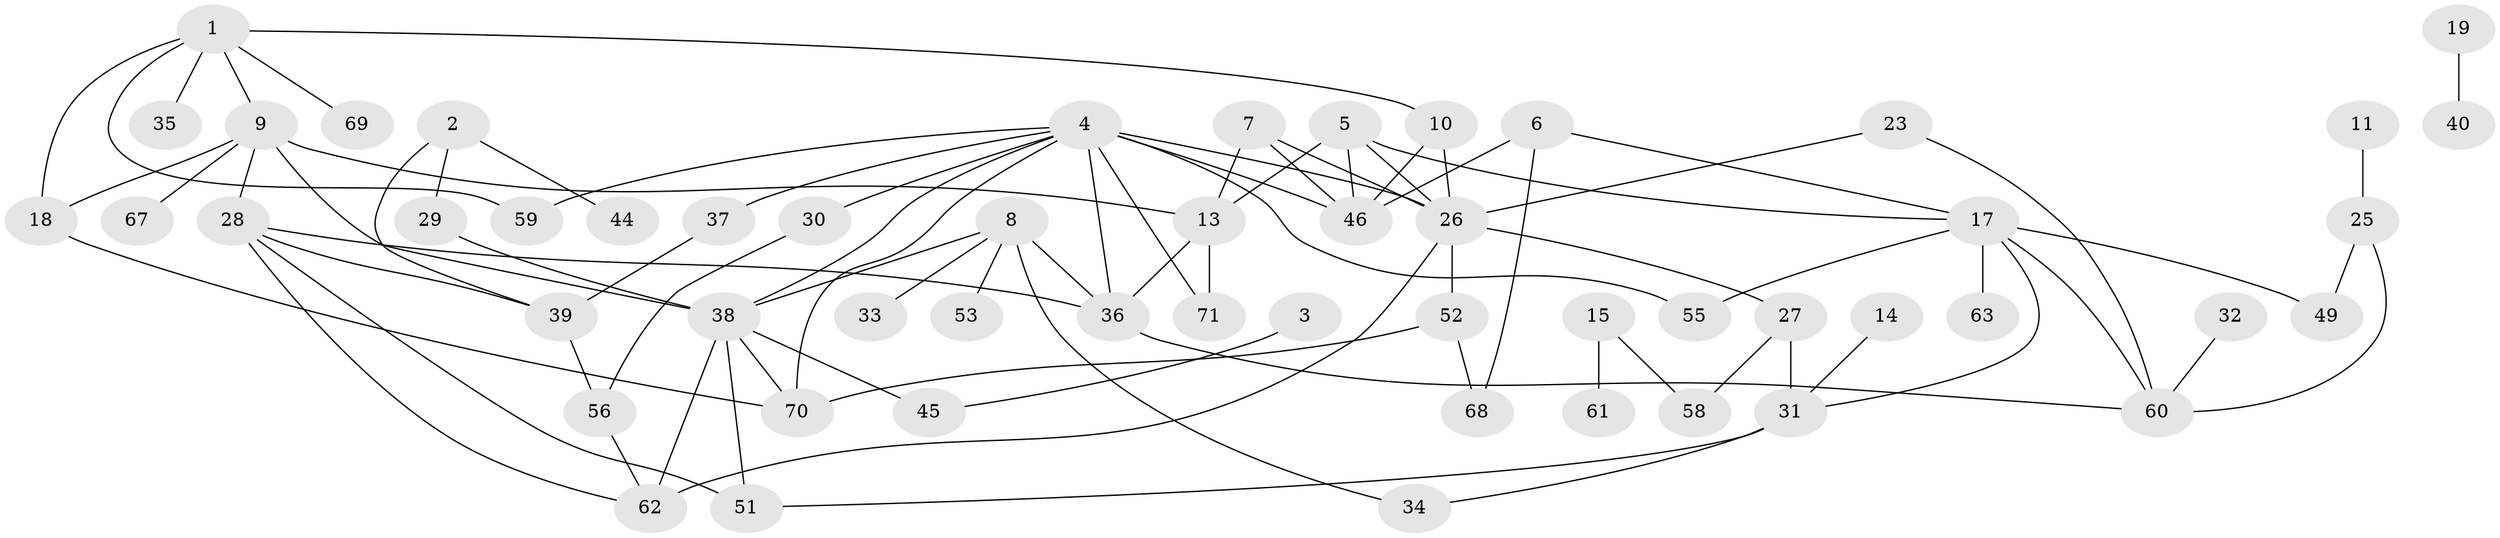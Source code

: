 // original degree distribution, {4: 0.1111111111111111, 3: 0.2361111111111111, 1: 0.2361111111111111, 2: 0.2361111111111111, 0: 0.1111111111111111, 5: 0.04861111111111111, 6: 0.013888888888888888, 7: 0.006944444444444444}
// Generated by graph-tools (version 1.1) at 2025/33/03/09/25 02:33:36]
// undirected, 54 vertices, 83 edges
graph export_dot {
graph [start="1"]
  node [color=gray90,style=filled];
  1;
  2;
  3;
  4;
  5;
  6;
  7;
  8;
  9;
  10;
  11;
  13;
  14;
  15;
  17;
  18;
  19;
  23;
  25;
  26;
  27;
  28;
  29;
  30;
  31;
  32;
  33;
  34;
  35;
  36;
  37;
  38;
  39;
  40;
  44;
  45;
  46;
  49;
  51;
  52;
  53;
  55;
  56;
  58;
  59;
  60;
  61;
  62;
  63;
  67;
  68;
  69;
  70;
  71;
  1 -- 9 [weight=1.0];
  1 -- 10 [weight=1.0];
  1 -- 18 [weight=1.0];
  1 -- 35 [weight=1.0];
  1 -- 59 [weight=1.0];
  1 -- 69 [weight=1.0];
  2 -- 29 [weight=1.0];
  2 -- 39 [weight=1.0];
  2 -- 44 [weight=1.0];
  3 -- 45 [weight=1.0];
  4 -- 26 [weight=2.0];
  4 -- 30 [weight=1.0];
  4 -- 36 [weight=1.0];
  4 -- 37 [weight=1.0];
  4 -- 38 [weight=2.0];
  4 -- 46 [weight=1.0];
  4 -- 55 [weight=2.0];
  4 -- 59 [weight=1.0];
  4 -- 70 [weight=1.0];
  4 -- 71 [weight=1.0];
  5 -- 13 [weight=1.0];
  5 -- 17 [weight=1.0];
  5 -- 26 [weight=1.0];
  5 -- 46 [weight=1.0];
  6 -- 17 [weight=1.0];
  6 -- 46 [weight=2.0];
  6 -- 68 [weight=1.0];
  7 -- 13 [weight=1.0];
  7 -- 26 [weight=1.0];
  7 -- 46 [weight=1.0];
  8 -- 33 [weight=1.0];
  8 -- 34 [weight=1.0];
  8 -- 36 [weight=1.0];
  8 -- 38 [weight=1.0];
  8 -- 53 [weight=1.0];
  9 -- 13 [weight=1.0];
  9 -- 18 [weight=1.0];
  9 -- 28 [weight=1.0];
  9 -- 38 [weight=1.0];
  9 -- 67 [weight=1.0];
  10 -- 26 [weight=1.0];
  10 -- 46 [weight=1.0];
  11 -- 25 [weight=1.0];
  13 -- 36 [weight=1.0];
  13 -- 71 [weight=1.0];
  14 -- 31 [weight=1.0];
  15 -- 58 [weight=1.0];
  15 -- 61 [weight=1.0];
  17 -- 31 [weight=1.0];
  17 -- 49 [weight=1.0];
  17 -- 55 [weight=1.0];
  17 -- 60 [weight=1.0];
  17 -- 63 [weight=1.0];
  18 -- 70 [weight=1.0];
  19 -- 40 [weight=1.0];
  23 -- 26 [weight=1.0];
  23 -- 60 [weight=1.0];
  25 -- 49 [weight=1.0];
  25 -- 60 [weight=1.0];
  26 -- 27 [weight=1.0];
  26 -- 52 [weight=1.0];
  26 -- 62 [weight=2.0];
  27 -- 31 [weight=1.0];
  27 -- 58 [weight=1.0];
  28 -- 36 [weight=1.0];
  28 -- 39 [weight=1.0];
  28 -- 51 [weight=1.0];
  28 -- 62 [weight=1.0];
  29 -- 38 [weight=1.0];
  30 -- 56 [weight=1.0];
  31 -- 34 [weight=1.0];
  31 -- 51 [weight=1.0];
  32 -- 60 [weight=1.0];
  36 -- 60 [weight=1.0];
  37 -- 39 [weight=1.0];
  38 -- 45 [weight=1.0];
  38 -- 51 [weight=1.0];
  38 -- 62 [weight=1.0];
  38 -- 70 [weight=2.0];
  39 -- 56 [weight=1.0];
  52 -- 68 [weight=1.0];
  52 -- 70 [weight=1.0];
  56 -- 62 [weight=1.0];
}
